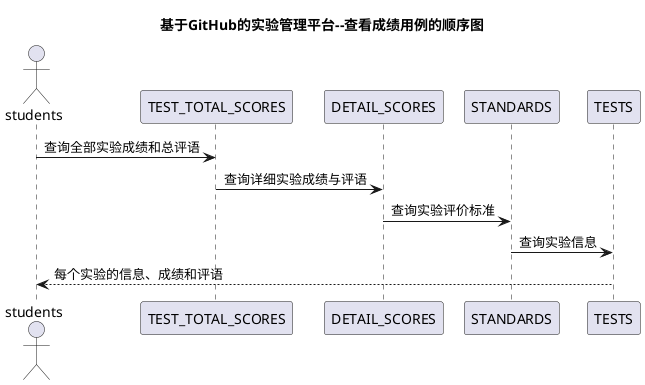 @startuml
title 基于GitHub的实验管理平台--查看成绩用例的顺序图
actor students
students -> TEST_TOTAL_SCORES: 查询全部实验成绩和总评语
TEST_TOTAL_SCORES -> DETAIL_SCORES:查询详细实验成绩与评语
DETAIL_SCORES->STANDARDS:查询实验评价标准
STANDARDS -> TESTS:查询实验信息
TESTS-->students:每个实验的信息、成绩和评语
@enduml